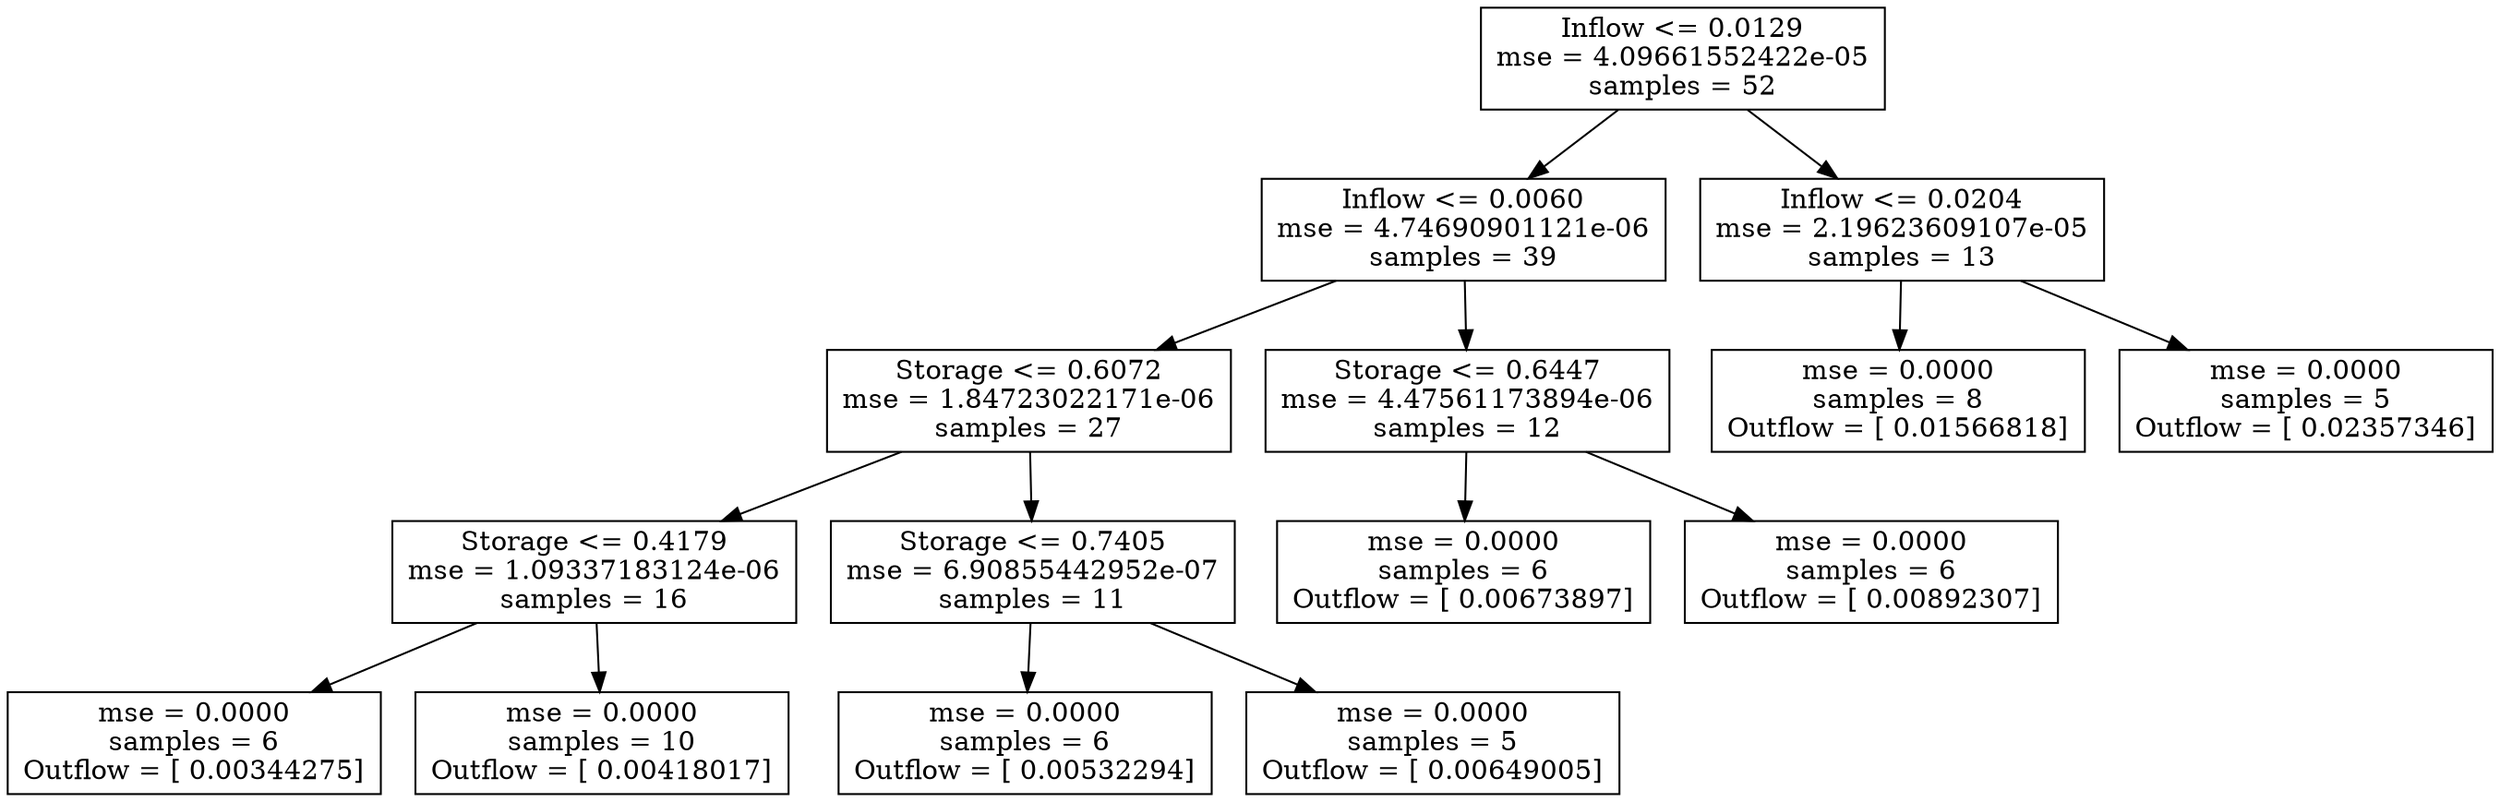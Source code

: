 digraph Tree {
0 [label="Inflow <= 0.0129\nmse = 4.09661552422e-05\nsamples = 52", shape="box"] ;
1 [label="Inflow <= 0.0060\nmse = 4.74690901121e-06\nsamples = 39", shape="box"] ;
0 -> 1 ;
2 [label="Storage <= 0.6072\nmse = 1.84723022171e-06\nsamples = 27", shape="box"] ;
1 -> 2 ;
3 [label="Storage <= 0.4179\nmse = 1.09337183124e-06\nsamples = 16", shape="box"] ;
2 -> 3 ;
4 [label="mse = 0.0000\nsamples = 6\nOutflow = [ 0.00344275]", shape="box"] ;
3 -> 4 ;
5 [label="mse = 0.0000\nsamples = 10\nOutflow = [ 0.00418017]", shape="box"] ;
3 -> 5 ;
6 [label="Storage <= 0.7405\nmse = 6.90855442952e-07\nsamples = 11", shape="box"] ;
2 -> 6 ;
7 [label="mse = 0.0000\nsamples = 6\nOutflow = [ 0.00532294]", shape="box"] ;
6 -> 7 ;
8 [label="mse = 0.0000\nsamples = 5\nOutflow = [ 0.00649005]", shape="box"] ;
6 -> 8 ;
9 [label="Storage <= 0.6447\nmse = 4.47561173894e-06\nsamples = 12", shape="box"] ;
1 -> 9 ;
10 [label="mse = 0.0000\nsamples = 6\nOutflow = [ 0.00673897]", shape="box"] ;
9 -> 10 ;
11 [label="mse = 0.0000\nsamples = 6\nOutflow = [ 0.00892307]", shape="box"] ;
9 -> 11 ;
12 [label="Inflow <= 0.0204\nmse = 2.19623609107e-05\nsamples = 13", shape="box"] ;
0 -> 12 ;
13 [label="mse = 0.0000\nsamples = 8\nOutflow = [ 0.01566818]", shape="box"] ;
12 -> 13 ;
14 [label="mse = 0.0000\nsamples = 5\nOutflow = [ 0.02357346]", shape="box"] ;
12 -> 14 ;
}